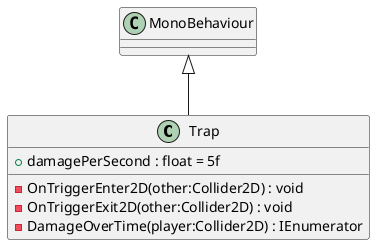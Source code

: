 @startuml
class Trap {
    + damagePerSecond : float = 5f
    - OnTriggerEnter2D(other:Collider2D) : void
    - OnTriggerExit2D(other:Collider2D) : void
    - DamageOverTime(player:Collider2D) : IEnumerator
}
MonoBehaviour <|-- Trap
@enduml
